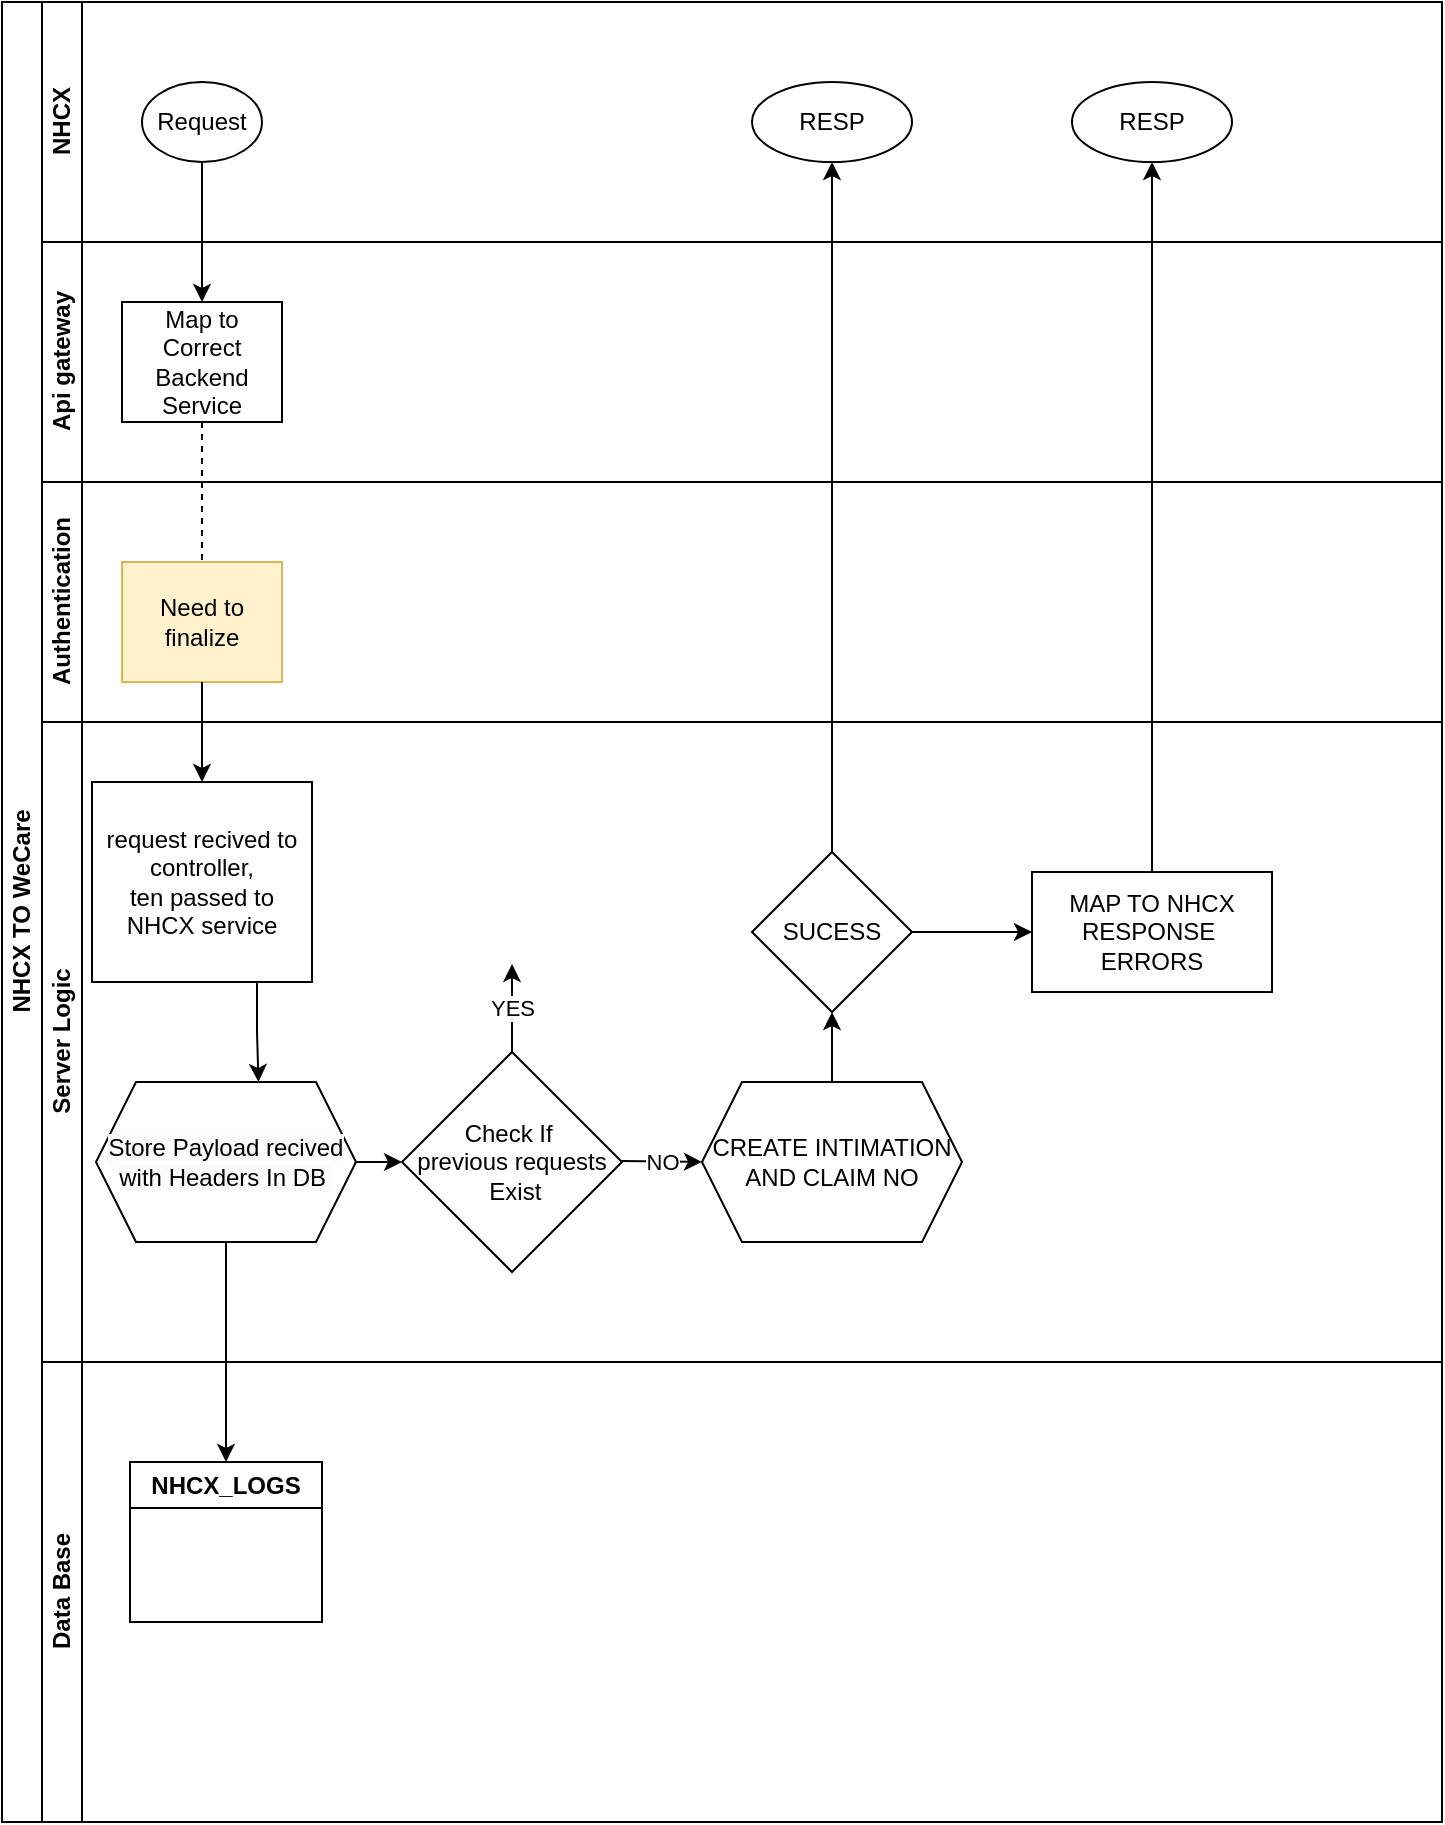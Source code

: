 <mxfile version="22.0.2" type="github" pages="4">
  <diagram id="prtHgNgQTEPvFCAcTncT" name="Page-1">
    <mxGraphModel dx="954" dy="526" grid="1" gridSize="10" guides="1" tooltips="1" connect="1" arrows="1" fold="1" page="1" pageScale="1" pageWidth="827" pageHeight="1169" math="0" shadow="0">
      <root>
        <mxCell id="0" />
        <mxCell id="1" parent="0" />
        <mxCell id="dNxyNK7c78bLwvsdeMH5-19" value="NHCX TO WeCare" style="swimlane;html=1;childLayout=stackLayout;resizeParent=1;resizeParentMax=0;horizontal=0;startSize=20;horizontalStack=0;" parent="1" vertex="1">
          <mxGeometry x="120" y="120" width="720" height="910" as="geometry">
            <mxRectangle x="120" y="120" width="40" height="60" as="alternateBounds" />
          </mxGeometry>
        </mxCell>
        <mxCell id="dNxyNK7c78bLwvsdeMH5-20" value="NHCX" style="swimlane;html=1;startSize=20;horizontal=0;" parent="dNxyNK7c78bLwvsdeMH5-19" vertex="1">
          <mxGeometry x="20" width="700" height="120" as="geometry">
            <mxRectangle x="20" width="430" height="30" as="alternateBounds" />
          </mxGeometry>
        </mxCell>
        <mxCell id="dNxyNK7c78bLwvsdeMH5-23" value="Request" style="ellipse;whiteSpace=wrap;html=1;" parent="dNxyNK7c78bLwvsdeMH5-20" vertex="1">
          <mxGeometry x="50" y="40" width="60" height="40" as="geometry" />
        </mxCell>
        <mxCell id="n_Xed9ibIA65ynU_BDhb-50" value="RESP" style="ellipse;whiteSpace=wrap;html=1;" parent="dNxyNK7c78bLwvsdeMH5-20" vertex="1">
          <mxGeometry x="355" y="40" width="80" height="40" as="geometry" />
        </mxCell>
        <mxCell id="n_Xed9ibIA65ynU_BDhb-54" value="RESP" style="ellipse;whiteSpace=wrap;html=1;" parent="dNxyNK7c78bLwvsdeMH5-20" vertex="1">
          <mxGeometry x="515" y="40" width="80" height="40" as="geometry" />
        </mxCell>
        <mxCell id="dNxyNK7c78bLwvsdeMH5-21" value="Api gateway" style="swimlane;html=1;startSize=20;horizontal=0;" parent="dNxyNK7c78bLwvsdeMH5-19" vertex="1">
          <mxGeometry x="20" y="120" width="700" height="120" as="geometry" />
        </mxCell>
        <mxCell id="dNxyNK7c78bLwvsdeMH5-24" value="Map to Correct Backend Service" style="rounded=0;whiteSpace=wrap;html=1;fontFamily=Helvetica;fontSize=12;fontColor=#000000;align=center;" parent="dNxyNK7c78bLwvsdeMH5-21" vertex="1">
          <mxGeometry x="40" y="30" width="80" height="60" as="geometry" />
        </mxCell>
        <mxCell id="dNxyNK7c78bLwvsdeMH5-22" value="Authentication" style="swimlane;html=1;startSize=20;horizontal=0;" parent="dNxyNK7c78bLwvsdeMH5-19" vertex="1">
          <mxGeometry x="20" y="240" width="700" height="120" as="geometry" />
        </mxCell>
        <mxCell id="dNxyNK7c78bLwvsdeMH5-26" value="Need to finalize" style="rounded=0;whiteSpace=wrap;html=1;fontFamily=Helvetica;fontSize=12;align=center;fillColor=#fff2cc;strokeColor=#d6b656;" parent="dNxyNK7c78bLwvsdeMH5-22" vertex="1">
          <mxGeometry x="40" y="40" width="80" height="60" as="geometry" />
        </mxCell>
        <mxCell id="n_Xed9ibIA65ynU_BDhb-4" value="Server Logic" style="swimlane;html=1;startSize=20;horizontal=0;" parent="dNxyNK7c78bLwvsdeMH5-19" vertex="1">
          <mxGeometry x="20" y="360" width="700" height="320" as="geometry" />
        </mxCell>
        <mxCell id="n_Xed9ibIA65ynU_BDhb-18" style="edgeStyle=orthogonalEdgeStyle;rounded=0;orthogonalLoop=1;jettySize=auto;html=1;exitX=0.75;exitY=1;exitDx=0;exitDy=0;entryX=0.625;entryY=0;entryDx=0;entryDy=0;" parent="n_Xed9ibIA65ynU_BDhb-4" source="n_Xed9ibIA65ynU_BDhb-7" target="n_Xed9ibIA65ynU_BDhb-15" edge="1">
          <mxGeometry relative="1" as="geometry" />
        </mxCell>
        <mxCell id="n_Xed9ibIA65ynU_BDhb-7" value="request recived to controller,&lt;br&gt;ten passed to NHCX service" style="rounded=0;whiteSpace=wrap;html=1;fontFamily=Helvetica;fontSize=12;fontColor=#000000;align=center;" parent="n_Xed9ibIA65ynU_BDhb-4" vertex="1">
          <mxGeometry x="25" y="30" width="110" height="100" as="geometry" />
        </mxCell>
        <mxCell id="n_Xed9ibIA65ynU_BDhb-25" value="" style="edgeStyle=orthogonalEdgeStyle;rounded=0;orthogonalLoop=1;jettySize=auto;html=1;" parent="n_Xed9ibIA65ynU_BDhb-4" source="n_Xed9ibIA65ynU_BDhb-15" target="n_Xed9ibIA65ynU_BDhb-24" edge="1">
          <mxGeometry relative="1" as="geometry" />
        </mxCell>
        <mxCell id="n_Xed9ibIA65ynU_BDhb-15" value="&lt;meta charset=&quot;utf-8&quot;&gt;&lt;span style=&quot;color: rgb(0, 0, 0); font-family: Helvetica; font-size: 12px; font-style: normal; font-variant-ligatures: normal; font-variant-caps: normal; font-weight: 400; letter-spacing: normal; orphans: 2; text-align: center; text-indent: 0px; text-transform: none; widows: 2; word-spacing: 0px; -webkit-text-stroke-width: 0px; background-color: rgb(251, 251, 251); text-decoration-thickness: initial; text-decoration-style: initial; text-decoration-color: initial; float: none; display: inline !important;&quot;&gt;Store Payload recived with Headers In DB&amp;nbsp;&lt;/span&gt;" style="shape=hexagon;perimeter=hexagonPerimeter2;whiteSpace=wrap;html=1;fixedSize=1;" parent="n_Xed9ibIA65ynU_BDhb-4" vertex="1">
          <mxGeometry x="27" y="180" width="130" height="80" as="geometry" />
        </mxCell>
        <mxCell id="n_Xed9ibIA65ynU_BDhb-24" value="Check If&amp;nbsp;&lt;br&gt;previous requests&lt;br&gt;&amp;nbsp;Exist" style="rhombus;whiteSpace=wrap;html=1;" parent="n_Xed9ibIA65ynU_BDhb-4" vertex="1">
          <mxGeometry x="180" y="165" width="110" height="110" as="geometry" />
        </mxCell>
        <mxCell id="n_Xed9ibIA65ynU_BDhb-30" value="" style="endArrow=classic;html=1;rounded=0;" parent="n_Xed9ibIA65ynU_BDhb-4" edge="1">
          <mxGeometry relative="1" as="geometry">
            <mxPoint x="290" y="219.5" as="sourcePoint" />
            <mxPoint x="330" y="220" as="targetPoint" />
          </mxGeometry>
        </mxCell>
        <mxCell id="n_Xed9ibIA65ynU_BDhb-31" value="NO" style="edgeLabel;resizable=0;html=1;align=center;verticalAlign=middle;" parent="n_Xed9ibIA65ynU_BDhb-30" connectable="0" vertex="1">
          <mxGeometry relative="1" as="geometry" />
        </mxCell>
        <mxCell id="n_Xed9ibIA65ynU_BDhb-37" value="" style="endArrow=classic;html=1;rounded=0;exitX=0.5;exitY=0;exitDx=0;exitDy=0;" parent="n_Xed9ibIA65ynU_BDhb-4" source="n_Xed9ibIA65ynU_BDhb-24" edge="1">
          <mxGeometry relative="1" as="geometry">
            <mxPoint x="234" y="130" as="sourcePoint" />
            <mxPoint x="235" y="121" as="targetPoint" />
          </mxGeometry>
        </mxCell>
        <mxCell id="n_Xed9ibIA65ynU_BDhb-38" value="YES" style="edgeLabel;resizable=0;html=1;align=center;verticalAlign=middle;" parent="n_Xed9ibIA65ynU_BDhb-37" connectable="0" vertex="1">
          <mxGeometry relative="1" as="geometry" />
        </mxCell>
        <mxCell id="n_Xed9ibIA65ynU_BDhb-45" value="" style="edgeStyle=orthogonalEdgeStyle;rounded=0;orthogonalLoop=1;jettySize=auto;html=1;" parent="n_Xed9ibIA65ynU_BDhb-4" source="n_Xed9ibIA65ynU_BDhb-41" target="n_Xed9ibIA65ynU_BDhb-44" edge="1">
          <mxGeometry relative="1" as="geometry" />
        </mxCell>
        <UserObject label="CREATE INTIMATION AND CLAIM NO" link="data:page/id,0DPZlB081FTVNjkBk7KC" id="n_Xed9ibIA65ynU_BDhb-41">
          <mxCell style="shape=hexagon;perimeter=hexagonPerimeter2;whiteSpace=wrap;html=1;fixedSize=1;" parent="n_Xed9ibIA65ynU_BDhb-4" vertex="1">
            <mxGeometry x="330" y="180" width="130" height="80" as="geometry" />
          </mxCell>
        </UserObject>
        <mxCell id="n_Xed9ibIA65ynU_BDhb-53" value="" style="edgeStyle=orthogonalEdgeStyle;rounded=0;orthogonalLoop=1;jettySize=auto;html=1;" parent="n_Xed9ibIA65ynU_BDhb-4" source="n_Xed9ibIA65ynU_BDhb-44" target="n_Xed9ibIA65ynU_BDhb-52" edge="1">
          <mxGeometry relative="1" as="geometry" />
        </mxCell>
        <mxCell id="n_Xed9ibIA65ynU_BDhb-44" value="SUCESS" style="rhombus;whiteSpace=wrap;html=1;" parent="n_Xed9ibIA65ynU_BDhb-4" vertex="1">
          <mxGeometry x="355" y="65" width="80" height="80" as="geometry" />
        </mxCell>
        <mxCell id="n_Xed9ibIA65ynU_BDhb-52" value="MAP TO NHCX RESPONSE&amp;nbsp; ERRORS" style="whiteSpace=wrap;html=1;" parent="n_Xed9ibIA65ynU_BDhb-4" vertex="1">
          <mxGeometry x="495" y="75" width="120" height="60" as="geometry" />
        </mxCell>
        <mxCell id="n_Xed9ibIA65ynU_BDhb-3" value="Data Base" style="swimlane;html=1;startSize=20;horizontal=0;" parent="dNxyNK7c78bLwvsdeMH5-19" vertex="1">
          <mxGeometry x="20" y="680" width="700" height="230" as="geometry" />
        </mxCell>
        <mxCell id="n_Xed9ibIA65ynU_BDhb-13" value="NHCX_LOGS" style="swimlane;whiteSpace=wrap;html=1;" parent="n_Xed9ibIA65ynU_BDhb-3" vertex="1">
          <mxGeometry x="44" y="50" width="96" height="80" as="geometry" />
        </mxCell>
        <mxCell id="dNxyNK7c78bLwvsdeMH5-25" value="" style="edgeStyle=orthogonalEdgeStyle;rounded=0;orthogonalLoop=1;jettySize=auto;html=1;" parent="dNxyNK7c78bLwvsdeMH5-19" source="dNxyNK7c78bLwvsdeMH5-23" target="dNxyNK7c78bLwvsdeMH5-24" edge="1">
          <mxGeometry relative="1" as="geometry" />
        </mxCell>
        <mxCell id="dNxyNK7c78bLwvsdeMH5-27" value="" style="edgeStyle=orthogonalEdgeStyle;rounded=0;orthogonalLoop=1;jettySize=auto;html=1;dashed=1;endArrow=none;endFill=0;" parent="dNxyNK7c78bLwvsdeMH5-19" source="dNxyNK7c78bLwvsdeMH5-24" target="dNxyNK7c78bLwvsdeMH5-26" edge="1">
          <mxGeometry relative="1" as="geometry" />
        </mxCell>
        <mxCell id="n_Xed9ibIA65ynU_BDhb-8" value="" style="endArrow=classic;html=1;rounded=0;exitX=0.5;exitY=1;exitDx=0;exitDy=0;entryX=0.5;entryY=0;entryDx=0;entryDy=0;" parent="dNxyNK7c78bLwvsdeMH5-19" source="dNxyNK7c78bLwvsdeMH5-26" target="n_Xed9ibIA65ynU_BDhb-7" edge="1">
          <mxGeometry width="50" height="50" relative="1" as="geometry">
            <mxPoint x="270" y="510" as="sourcePoint" />
            <mxPoint x="320" y="460" as="targetPoint" />
          </mxGeometry>
        </mxCell>
        <mxCell id="n_Xed9ibIA65ynU_BDhb-19" style="edgeStyle=orthogonalEdgeStyle;rounded=0;orthogonalLoop=1;jettySize=auto;html=1;" parent="dNxyNK7c78bLwvsdeMH5-19" source="n_Xed9ibIA65ynU_BDhb-15" target="n_Xed9ibIA65ynU_BDhb-13" edge="1">
          <mxGeometry relative="1" as="geometry" />
        </mxCell>
        <mxCell id="n_Xed9ibIA65ynU_BDhb-51" value="" style="edgeStyle=orthogonalEdgeStyle;rounded=0;orthogonalLoop=1;jettySize=auto;html=1;" parent="dNxyNK7c78bLwvsdeMH5-19" source="n_Xed9ibIA65ynU_BDhb-44" target="n_Xed9ibIA65ynU_BDhb-50" edge="1">
          <mxGeometry relative="1" as="geometry" />
        </mxCell>
        <mxCell id="n_Xed9ibIA65ynU_BDhb-55" value="" style="edgeStyle=orthogonalEdgeStyle;rounded=0;orthogonalLoop=1;jettySize=auto;html=1;" parent="dNxyNK7c78bLwvsdeMH5-19" source="n_Xed9ibIA65ynU_BDhb-52" target="n_Xed9ibIA65ynU_BDhb-54" edge="1">
          <mxGeometry relative="1" as="geometry" />
        </mxCell>
      </root>
    </mxGraphModel>
  </diagram>
  <diagram id="0DPZlB081FTVNjkBk7KC" name="create Intimation and  claim">
    <mxGraphModel dx="954" dy="526" grid="1" gridSize="10" guides="1" tooltips="1" connect="1" arrows="1" fold="1" page="1" pageScale="1" pageWidth="827" pageHeight="1169" math="0" shadow="0">
      <root>
        <mxCell id="0" />
        <mxCell id="1" parent="0" />
        <mxCell id="bLgeyS6EQl_RyTogpNhn-4" value="" style="edgeStyle=orthogonalEdgeStyle;rounded=0;orthogonalLoop=1;jettySize=auto;html=1;" parent="1" source="bLgeyS6EQl_RyTogpNhn-2" target="bLgeyS6EQl_RyTogpNhn-3" edge="1">
          <mxGeometry relative="1" as="geometry" />
        </mxCell>
        <mxCell id="bLgeyS6EQl_RyTogpNhn-2" value="PayLoad" style="ellipse;whiteSpace=wrap;html=1;" parent="1" vertex="1">
          <mxGeometry x="80" y="190" width="120" height="40" as="geometry" />
        </mxCell>
        <mxCell id="bLgeyS6EQl_RyTogpNhn-6" value="" style="edgeStyle=orthogonalEdgeStyle;rounded=0;orthogonalLoop=1;jettySize=auto;html=1;" parent="1" source="bLgeyS6EQl_RyTogpNhn-3" target="bLgeyS6EQl_RyTogpNhn-5" edge="1">
          <mxGeometry relative="1" as="geometry" />
        </mxCell>
        <mxCell id="bLgeyS6EQl_RyTogpNhn-3" value="Validate If Payload has all data present" style="rounded=1;whiteSpace=wrap;html=1;" parent="1" vertex="1">
          <mxGeometry x="80" y="300" width="120" height="60" as="geometry" />
        </mxCell>
        <mxCell id="bLgeyS6EQl_RyTogpNhn-8" value="YES" style="edgeStyle=orthogonalEdgeStyle;rounded=0;orthogonalLoop=1;jettySize=auto;html=1;" parent="1" source="bLgeyS6EQl_RyTogpNhn-5" target="bLgeyS6EQl_RyTogpNhn-7" edge="1">
          <mxGeometry relative="1" as="geometry" />
        </mxCell>
        <mxCell id="bLgeyS6EQl_RyTogpNhn-10" value="NO" style="edgeStyle=orthogonalEdgeStyle;rounded=0;orthogonalLoop=1;jettySize=auto;html=1;" parent="1" source="bLgeyS6EQl_RyTogpNhn-5" target="bLgeyS6EQl_RyTogpNhn-9" edge="1">
          <mxGeometry relative="1" as="geometry" />
        </mxCell>
        <mxCell id="bLgeyS6EQl_RyTogpNhn-5" value="Sucess" style="rhombus;whiteSpace=wrap;html=1;rounded=1;" parent="1" vertex="1">
          <mxGeometry x="100" y="430" width="80" height="80" as="geometry" />
        </mxCell>
        <mxCell id="bLgeyS6EQl_RyTogpNhn-12" value="" style="edgeStyle=orthogonalEdgeStyle;rounded=0;orthogonalLoop=1;jettySize=auto;html=1;" parent="1" source="bLgeyS6EQl_RyTogpNhn-7" target="bLgeyS6EQl_RyTogpNhn-11" edge="1">
          <mxGeometry relative="1" as="geometry" />
        </mxCell>
        <mxCell id="bLgeyS6EQl_RyTogpNhn-7" value="Use Create Inimation APi For SPA,&lt;br&gt;" style="whiteSpace=wrap;html=1;rounded=1;" parent="1" vertex="1">
          <mxGeometry x="240" y="440" width="120" height="60" as="geometry" />
        </mxCell>
        <mxCell id="bLgeyS6EQl_RyTogpNhn-9" value="return Error with&amp;nbsp; proper key missed&amp;nbsp; in payload" style="whiteSpace=wrap;html=1;rounded=1;" parent="1" vertex="1">
          <mxGeometry x="80" y="600" width="120" height="60" as="geometry" />
        </mxCell>
        <mxCell id="bLgeyS6EQl_RyTogpNhn-11" value="use Create Inward API&amp;nbsp;" style="whiteSpace=wrap;html=1;rounded=1;" parent="1" vertex="1">
          <mxGeometry x="440" y="440" width="120" height="60" as="geometry" />
        </mxCell>
      </root>
    </mxGraphModel>
  </diagram>
  <diagram id="4wlm6lmaPrlt67HvVmds" name="Page-3">
    <mxGraphModel dx="954" dy="526" grid="1" gridSize="10" guides="1" tooltips="1" connect="1" arrows="1" fold="1" page="1" pageScale="1" pageWidth="827" pageHeight="1169" math="0" shadow="0">
      <root>
        <mxCell id="0" />
        <mxCell id="1" parent="0" />
        <mxCell id="YQpDddAUyEyW4kxvSw8K-27" value="NHCX Logs" style="shape=table;startSize=20;container=1;collapsible=0;childLayout=tableLayout;strokeColor=default;fontSize=16;" vertex="1" parent="1">
          <mxGeometry x="90" y="730" width="350" height="374" as="geometry" />
        </mxCell>
        <mxCell id="YQpDddAUyEyW4kxvSw8K-28" value="" style="shape=tableRow;horizontal=0;startSize=0;swimlaneHead=0;swimlaneBody=0;strokeColor=inherit;top=0;left=0;bottom=0;right=0;collapsible=0;dropTarget=0;fillColor=none;points=[[0,0.5],[1,0.5]];portConstraint=eastwest;fontSize=16;" vertex="1" parent="YQpDddAUyEyW4kxvSw8K-27">
          <mxGeometry y="20" width="350" height="26" as="geometry" />
        </mxCell>
        <mxCell id="YQpDddAUyEyW4kxvSw8K-29" value="PK" style="shape=partialRectangle;html=1;whiteSpace=wrap;connectable=0;strokeColor=inherit;overflow=hidden;fillColor=none;top=0;left=0;bottom=0;right=0;pointerEvents=1;fontSize=16;" vertex="1" parent="YQpDddAUyEyW4kxvSw8K-28">
          <mxGeometry width="80" height="26" as="geometry">
            <mxRectangle width="80" height="26" as="alternateBounds" />
          </mxGeometry>
        </mxCell>
        <mxCell id="YQpDddAUyEyW4kxvSw8K-30" value="_id" style="shape=partialRectangle;html=1;whiteSpace=wrap;connectable=0;strokeColor=inherit;overflow=hidden;fillColor=none;top=0;left=0;bottom=0;right=0;pointerEvents=1;fontSize=16;" vertex="1" parent="YQpDddAUyEyW4kxvSw8K-28">
          <mxGeometry x="80" width="120" height="26" as="geometry">
            <mxRectangle width="120" height="26" as="alternateBounds" />
          </mxGeometry>
        </mxCell>
        <mxCell id="YQpDddAUyEyW4kxvSw8K-31" value="" style="shape=partialRectangle;html=1;whiteSpace=wrap;connectable=0;strokeColor=inherit;overflow=hidden;fillColor=none;top=0;left=0;bottom=0;right=0;pointerEvents=1;fontSize=16;" vertex="1" parent="YQpDddAUyEyW4kxvSw8K-28">
          <mxGeometry x="200" width="150" height="26" as="geometry">
            <mxRectangle width="150" height="26" as="alternateBounds" />
          </mxGeometry>
        </mxCell>
        <mxCell id="YQpDddAUyEyW4kxvSw8K-32" value="" style="shape=tableRow;horizontal=0;startSize=0;swimlaneHead=0;swimlaneBody=0;strokeColor=inherit;top=0;left=0;bottom=0;right=0;collapsible=0;dropTarget=0;fillColor=none;points=[[0,0.5],[1,0.5]];portConstraint=eastwest;fontSize=16;" vertex="1" parent="YQpDddAUyEyW4kxvSw8K-27">
          <mxGeometry y="46" width="350" height="44" as="geometry" />
        </mxCell>
        <mxCell id="YQpDddAUyEyW4kxvSw8K-33" value="FK1" style="shape=partialRectangle;html=1;whiteSpace=wrap;connectable=0;strokeColor=inherit;overflow=hidden;fillColor=none;top=0;left=0;bottom=0;right=0;pointerEvents=1;fontSize=16;" vertex="1" parent="YQpDddAUyEyW4kxvSw8K-32">
          <mxGeometry width="80" height="44" as="geometry">
            <mxRectangle width="80" height="44" as="alternateBounds" />
          </mxGeometry>
        </mxCell>
        <mxCell id="YQpDddAUyEyW4kxvSw8K-34" value="Claim no" style="shape=partialRectangle;html=1;whiteSpace=wrap;connectable=0;strokeColor=inherit;overflow=hidden;fillColor=none;top=0;left=0;bottom=0;right=0;pointerEvents=1;fontSize=16;" vertex="1" parent="YQpDddAUyEyW4kxvSw8K-32">
          <mxGeometry x="80" width="120" height="44" as="geometry">
            <mxRectangle width="120" height="44" as="alternateBounds" />
          </mxGeometry>
        </mxCell>
        <mxCell id="YQpDddAUyEyW4kxvSw8K-35" value="N&lt;span style=&quot;font-family: Verdana; font-size: 12px; text-align: left;&quot;&gt;on Mandstory String&lt;/span&gt;" style="shape=partialRectangle;html=1;whiteSpace=wrap;connectable=0;strokeColor=inherit;overflow=hidden;fillColor=none;top=0;left=0;bottom=0;right=0;pointerEvents=1;fontSize=16;" vertex="1" parent="YQpDddAUyEyW4kxvSw8K-32">
          <mxGeometry x="200" width="150" height="44" as="geometry">
            <mxRectangle width="150" height="44" as="alternateBounds" />
          </mxGeometry>
        </mxCell>
        <mxCell id="YQpDddAUyEyW4kxvSw8K-36" value="" style="shape=tableRow;horizontal=0;startSize=0;swimlaneHead=0;swimlaneBody=0;strokeColor=inherit;top=0;left=0;bottom=0;right=0;collapsible=0;dropTarget=0;fillColor=none;points=[[0,0.5],[1,0.5]];portConstraint=eastwest;fontSize=16;" vertex="1" parent="YQpDddAUyEyW4kxvSw8K-27">
          <mxGeometry y="90" width="350" height="60" as="geometry" />
        </mxCell>
        <mxCell id="YQpDddAUyEyW4kxvSw8K-37" value="FK2" style="shape=partialRectangle;html=1;whiteSpace=wrap;connectable=0;strokeColor=inherit;overflow=hidden;fillColor=none;top=0;left=0;bottom=0;right=0;pointerEvents=1;fontSize=16;" vertex="1" parent="YQpDddAUyEyW4kxvSw8K-36">
          <mxGeometry width="80" height="60" as="geometry">
            <mxRectangle width="80" height="60" as="alternateBounds" />
          </mxGeometry>
        </mxCell>
        <mxCell id="YQpDddAUyEyW4kxvSw8K-38" value="Claim_ID" style="shape=partialRectangle;html=1;whiteSpace=wrap;connectable=0;strokeColor=inherit;overflow=hidden;fillColor=none;top=0;left=0;bottom=0;right=0;pointerEvents=1;fontSize=16;" vertex="1" parent="YQpDddAUyEyW4kxvSw8K-36">
          <mxGeometry x="80" width="120" height="60" as="geometry">
            <mxRectangle width="120" height="60" as="alternateBounds" />
          </mxGeometry>
        </mxCell>
        <mxCell id="YQpDddAUyEyW4kxvSw8K-39" value="_id for baseclaim&amp;nbsp;" style="shape=partialRectangle;html=1;whiteSpace=wrap;connectable=0;strokeColor=inherit;overflow=hidden;fillColor=none;top=0;left=0;bottom=0;right=0;pointerEvents=1;fontSize=16;" vertex="1" parent="YQpDddAUyEyW4kxvSw8K-36">
          <mxGeometry x="200" width="150" height="60" as="geometry">
            <mxRectangle width="150" height="60" as="alternateBounds" />
          </mxGeometry>
        </mxCell>
        <mxCell id="YQpDddAUyEyW4kxvSw8K-52" style="shape=tableRow;horizontal=0;startSize=0;swimlaneHead=0;swimlaneBody=0;strokeColor=inherit;top=0;left=0;bottom=0;right=0;collapsible=0;dropTarget=0;fillColor=none;points=[[0,0.5],[1,0.5]];portConstraint=eastwest;fontSize=16;" vertex="1" parent="YQpDddAUyEyW4kxvSw8K-27">
          <mxGeometry y="150" width="350" height="56" as="geometry" />
        </mxCell>
        <mxCell id="YQpDddAUyEyW4kxvSw8K-53" value="PK" style="shape=partialRectangle;html=1;whiteSpace=wrap;connectable=0;strokeColor=inherit;overflow=hidden;fillColor=none;top=0;left=0;bottom=0;right=0;pointerEvents=1;fontSize=16;" vertex="1" parent="YQpDddAUyEyW4kxvSw8K-52">
          <mxGeometry width="80" height="56" as="geometry">
            <mxRectangle width="80" height="56" as="alternateBounds" />
          </mxGeometry>
        </mxCell>
        <mxCell id="YQpDddAUyEyW4kxvSw8K-54" value="NHCXID" style="shape=partialRectangle;html=1;whiteSpace=wrap;connectable=0;strokeColor=inherit;overflow=hidden;fillColor=none;top=0;left=0;bottom=0;right=0;pointerEvents=1;fontSize=16;" vertex="1" parent="YQpDddAUyEyW4kxvSw8K-52">
          <mxGeometry x="80" width="120" height="56" as="geometry">
            <mxRectangle width="120" height="56" as="alternateBounds" />
          </mxGeometry>
        </mxCell>
        <mxCell id="YQpDddAUyEyW4kxvSw8K-55" value="Unique NHCX identifier" style="shape=partialRectangle;html=1;whiteSpace=wrap;connectable=0;strokeColor=inherit;overflow=hidden;fillColor=none;top=0;left=0;bottom=0;right=0;pointerEvents=1;fontSize=16;" vertex="1" parent="YQpDddAUyEyW4kxvSw8K-52">
          <mxGeometry x="200" width="150" height="56" as="geometry">
            <mxRectangle width="150" height="56" as="alternateBounds" />
          </mxGeometry>
        </mxCell>
        <mxCell id="YQpDddAUyEyW4kxvSw8K-48" style="shape=tableRow;horizontal=0;startSize=0;swimlaneHead=0;swimlaneBody=0;strokeColor=inherit;top=0;left=0;bottom=0;right=0;collapsible=0;dropTarget=0;fillColor=none;points=[[0,0.5],[1,0.5]];portConstraint=eastwest;fontSize=16;" vertex="1" parent="YQpDddAUyEyW4kxvSw8K-27">
          <mxGeometry y="206" width="350" height="56" as="geometry" />
        </mxCell>
        <mxCell id="YQpDddAUyEyW4kxvSw8K-49" style="shape=partialRectangle;html=1;whiteSpace=wrap;connectable=0;strokeColor=inherit;overflow=hidden;fillColor=none;top=0;left=0;bottom=0;right=0;pointerEvents=1;fontSize=16;" vertex="1" parent="YQpDddAUyEyW4kxvSw8K-48">
          <mxGeometry width="80" height="56" as="geometry">
            <mxRectangle width="80" height="56" as="alternateBounds" />
          </mxGeometry>
        </mxCell>
        <mxCell id="YQpDddAUyEyW4kxvSw8K-50" value="requests" style="shape=partialRectangle;html=1;whiteSpace=wrap;connectable=0;strokeColor=inherit;overflow=hidden;fillColor=none;top=0;left=0;bottom=0;right=0;pointerEvents=1;fontSize=16;" vertex="1" parent="YQpDddAUyEyW4kxvSw8K-48">
          <mxGeometry x="80" width="120" height="56" as="geometry">
            <mxRectangle width="120" height="56" as="alternateBounds" />
          </mxGeometry>
        </mxCell>
        <mxCell id="YQpDddAUyEyW4kxvSw8K-51" value="required Array of objects" style="shape=partialRectangle;html=1;whiteSpace=wrap;connectable=0;strokeColor=inherit;overflow=hidden;fillColor=none;top=0;left=0;bottom=0;right=0;pointerEvents=1;fontSize=16;" vertex="1" parent="YQpDddAUyEyW4kxvSw8K-48">
          <mxGeometry x="200" width="150" height="56" as="geometry">
            <mxRectangle width="150" height="56" as="alternateBounds" />
          </mxGeometry>
        </mxCell>
        <mxCell id="YQpDddAUyEyW4kxvSw8K-44" style="shape=tableRow;horizontal=0;startSize=0;swimlaneHead=0;swimlaneBody=0;strokeColor=inherit;top=0;left=0;bottom=0;right=0;collapsible=0;dropTarget=0;fillColor=none;points=[[0,0.5],[1,0.5]];portConstraint=eastwest;fontSize=16;" vertex="1" parent="YQpDddAUyEyW4kxvSw8K-27">
          <mxGeometry y="262" width="350" height="56" as="geometry" />
        </mxCell>
        <mxCell id="YQpDddAUyEyW4kxvSw8K-45" style="shape=partialRectangle;html=1;whiteSpace=wrap;connectable=0;strokeColor=inherit;overflow=hidden;fillColor=none;top=0;left=0;bottom=0;right=0;pointerEvents=1;fontSize=16;" vertex="1" parent="YQpDddAUyEyW4kxvSw8K-44">
          <mxGeometry width="80" height="56" as="geometry">
            <mxRectangle width="80" height="56" as="alternateBounds" />
          </mxGeometry>
        </mxCell>
        <mxCell id="YQpDddAUyEyW4kxvSw8K-46" value="responses" style="shape=partialRectangle;html=1;whiteSpace=wrap;connectable=0;strokeColor=inherit;overflow=hidden;fillColor=none;top=0;left=0;bottom=0;right=0;pointerEvents=1;fontSize=16;" vertex="1" parent="YQpDddAUyEyW4kxvSw8K-44">
          <mxGeometry x="80" width="120" height="56" as="geometry">
            <mxRectangle width="120" height="56" as="alternateBounds" />
          </mxGeometry>
        </mxCell>
        <mxCell id="YQpDddAUyEyW4kxvSw8K-47" value="Array of objects" style="shape=partialRectangle;html=1;whiteSpace=wrap;connectable=0;strokeColor=inherit;overflow=hidden;fillColor=none;top=0;left=0;bottom=0;right=0;pointerEvents=1;fontSize=16;" vertex="1" parent="YQpDddAUyEyW4kxvSw8K-44">
          <mxGeometry x="200" width="150" height="56" as="geometry">
            <mxRectangle width="150" height="56" as="alternateBounds" />
          </mxGeometry>
        </mxCell>
        <mxCell id="YQpDddAUyEyW4kxvSw8K-40" style="shape=tableRow;horizontal=0;startSize=0;swimlaneHead=0;swimlaneBody=0;strokeColor=inherit;top=0;left=0;bottom=0;right=0;collapsible=0;dropTarget=0;fillColor=none;points=[[0,0.5],[1,0.5]];portConstraint=eastwest;fontSize=16;" vertex="1" parent="YQpDddAUyEyW4kxvSw8K-27">
          <mxGeometry y="318" width="350" height="56" as="geometry" />
        </mxCell>
        <mxCell id="YQpDddAUyEyW4kxvSw8K-41" style="shape=partialRectangle;html=1;whiteSpace=wrap;connectable=0;strokeColor=inherit;overflow=hidden;fillColor=none;top=0;left=0;bottom=0;right=0;pointerEvents=1;fontSize=16;" vertex="1" parent="YQpDddAUyEyW4kxvSw8K-40">
          <mxGeometry width="80" height="56" as="geometry">
            <mxRectangle width="80" height="56" as="alternateBounds" />
          </mxGeometry>
        </mxCell>
        <mxCell id="YQpDddAUyEyW4kxvSw8K-42" value="CurrentStatus" style="shape=partialRectangle;html=1;whiteSpace=wrap;connectable=0;strokeColor=inherit;overflow=hidden;fillColor=none;top=0;left=0;bottom=0;right=0;pointerEvents=1;fontSize=16;" vertex="1" parent="YQpDddAUyEyW4kxvSw8K-40">
          <mxGeometry x="80" width="120" height="56" as="geometry">
            <mxRectangle width="120" height="56" as="alternateBounds" />
          </mxGeometry>
        </mxCell>
        <mxCell id="YQpDddAUyEyW4kxvSw8K-43" value="String of type status&amp;nbsp;" style="shape=partialRectangle;html=1;whiteSpace=wrap;connectable=0;strokeColor=inherit;overflow=hidden;fillColor=none;top=0;left=0;bottom=0;right=0;pointerEvents=1;fontSize=16;" vertex="1" parent="YQpDddAUyEyW4kxvSw8K-40">
          <mxGeometry x="200" width="150" height="56" as="geometry">
            <mxRectangle width="150" height="56" as="alternateBounds" />
          </mxGeometry>
        </mxCell>
        <mxCell id="YQpDddAUyEyW4kxvSw8K-94" value="Enum Status" style="swimlane;whiteSpace=wrap;html=1;" vertex="1" collapsed="1" parent="1">
          <mxGeometry x="470" y="1061" width="110" height="30" as="geometry">
            <mxRectangle x="300" y="1180" width="260" height="200" as="alternateBounds" />
          </mxGeometry>
        </mxCell>
        <mxCell id="YQpDddAUyEyW4kxvSw8K-99" value="" style="shape=table;startSize=0;container=1;collapsible=0;childLayout=tableLayout;fixedRows=1;rowLines=0;fontStyle=0;strokeColor=default;fontSize=16;" vertex="1" parent="YQpDddAUyEyW4kxvSw8K-94">
          <mxGeometry x="10" y="40" width="250" height="150" as="geometry" />
        </mxCell>
        <mxCell id="YQpDddAUyEyW4kxvSw8K-100" value="" style="shape=tableRow;horizontal=0;startSize=0;swimlaneHead=0;swimlaneBody=0;top=0;left=0;bottom=0;right=0;collapsible=0;dropTarget=0;fillColor=none;points=[[0,0.5],[1,0.5]];portConstraint=eastwest;strokeColor=inherit;fontSize=16;" vertex="1" parent="YQpDddAUyEyW4kxvSw8K-99">
          <mxGeometry width="250" height="30" as="geometry" />
        </mxCell>
        <mxCell id="YQpDddAUyEyW4kxvSw8K-101" value="1" style="shape=partialRectangle;html=1;whiteSpace=wrap;connectable=0;fillColor=none;top=0;left=0;bottom=0;right=0;overflow=hidden;pointerEvents=1;strokeColor=inherit;fontSize=16;" vertex="1" parent="YQpDddAUyEyW4kxvSw8K-100">
          <mxGeometry width="56" height="30" as="geometry">
            <mxRectangle width="56" height="30" as="alternateBounds" />
          </mxGeometry>
        </mxCell>
        <mxCell id="YQpDddAUyEyW4kxvSw8K-102" value="Request Recived" style="shape=partialRectangle;html=1;whiteSpace=wrap;connectable=0;fillColor=none;top=0;left=0;bottom=0;right=0;align=left;spacingLeft=6;overflow=hidden;strokeColor=inherit;fontSize=16;" vertex="1" parent="YQpDddAUyEyW4kxvSw8K-100">
          <mxGeometry x="56" width="194" height="30" as="geometry">
            <mxRectangle width="194" height="30" as="alternateBounds" />
          </mxGeometry>
        </mxCell>
        <mxCell id="YQpDddAUyEyW4kxvSw8K-103" value="" style="shape=tableRow;horizontal=0;startSize=0;swimlaneHead=0;swimlaneBody=0;top=0;left=0;bottom=0;right=0;collapsible=0;dropTarget=0;fillColor=none;points=[[0,0.5],[1,0.5]];portConstraint=eastwest;strokeColor=inherit;fontSize=16;" vertex="1" parent="YQpDddAUyEyW4kxvSw8K-99">
          <mxGeometry y="30" width="250" height="30" as="geometry" />
        </mxCell>
        <mxCell id="YQpDddAUyEyW4kxvSw8K-104" value="2" style="shape=partialRectangle;html=1;whiteSpace=wrap;connectable=0;fillColor=none;top=0;left=0;bottom=0;right=0;overflow=hidden;strokeColor=inherit;fontSize=16;" vertex="1" parent="YQpDddAUyEyW4kxvSw8K-103">
          <mxGeometry width="56" height="30" as="geometry">
            <mxRectangle width="56" height="30" as="alternateBounds" />
          </mxGeometry>
        </mxCell>
        <mxCell id="YQpDddAUyEyW4kxvSw8K-105" value="Reqest processing&amp;nbsp;" style="shape=partialRectangle;html=1;whiteSpace=wrap;connectable=0;fillColor=none;top=0;left=0;bottom=0;right=0;align=left;spacingLeft=6;overflow=hidden;strokeColor=inherit;fontSize=16;" vertex="1" parent="YQpDddAUyEyW4kxvSw8K-103">
          <mxGeometry x="56" width="194" height="30" as="geometry">
            <mxRectangle width="194" height="30" as="alternateBounds" />
          </mxGeometry>
        </mxCell>
        <mxCell id="YQpDddAUyEyW4kxvSw8K-106" value="" style="shape=tableRow;horizontal=0;startSize=0;swimlaneHead=0;swimlaneBody=0;top=0;left=0;bottom=0;right=0;collapsible=0;dropTarget=0;fillColor=none;points=[[0,0.5],[1,0.5]];portConstraint=eastwest;strokeColor=inherit;fontSize=16;" vertex="1" parent="YQpDddAUyEyW4kxvSw8K-99">
          <mxGeometry y="60" width="250" height="30" as="geometry" />
        </mxCell>
        <mxCell id="YQpDddAUyEyW4kxvSw8K-107" value="3" style="shape=partialRectangle;html=1;whiteSpace=wrap;connectable=0;fillColor=none;top=0;left=0;bottom=0;right=0;overflow=hidden;strokeColor=inherit;fontSize=16;" vertex="1" parent="YQpDddAUyEyW4kxvSw8K-106">
          <mxGeometry width="56" height="30" as="geometry">
            <mxRectangle width="56" height="30" as="alternateBounds" />
          </mxGeometry>
        </mxCell>
        <mxCell id="YQpDddAUyEyW4kxvSw8K-108" value="Claim Generated" style="shape=partialRectangle;html=1;whiteSpace=wrap;connectable=0;fillColor=none;top=0;left=0;bottom=0;right=0;align=left;spacingLeft=6;overflow=hidden;strokeColor=inherit;fontSize=16;" vertex="1" parent="YQpDddAUyEyW4kxvSw8K-106">
          <mxGeometry x="56" width="194" height="30" as="geometry">
            <mxRectangle width="194" height="30" as="alternateBounds" />
          </mxGeometry>
        </mxCell>
        <mxCell id="YQpDddAUyEyW4kxvSw8K-109" value="" style="shape=tableRow;horizontal=0;startSize=0;swimlaneHead=0;swimlaneBody=0;top=0;left=0;bottom=0;right=0;collapsible=0;dropTarget=0;fillColor=none;points=[[0,0.5],[1,0.5]];portConstraint=eastwest;strokeColor=inherit;fontSize=16;" vertex="1" parent="YQpDddAUyEyW4kxvSw8K-99">
          <mxGeometry y="90" width="250" height="30" as="geometry" />
        </mxCell>
        <mxCell id="YQpDddAUyEyW4kxvSw8K-110" value="4" style="shape=partialRectangle;html=1;whiteSpace=wrap;connectable=0;fillColor=none;top=0;left=0;bottom=0;right=0;overflow=hidden;strokeColor=inherit;fontSize=16;" vertex="1" parent="YQpDddAUyEyW4kxvSw8K-109">
          <mxGeometry width="56" height="30" as="geometry">
            <mxRectangle width="56" height="30" as="alternateBounds" />
          </mxGeometry>
        </mxCell>
        <mxCell id="YQpDddAUyEyW4kxvSw8K-111" value="Error&amp;nbsp;" style="shape=partialRectangle;html=1;whiteSpace=wrap;connectable=0;fillColor=none;top=0;left=0;bottom=0;right=0;align=left;spacingLeft=6;overflow=hidden;strokeColor=inherit;fontSize=16;" vertex="1" parent="YQpDddAUyEyW4kxvSw8K-109">
          <mxGeometry x="56" width="194" height="30" as="geometry">
            <mxRectangle width="194" height="30" as="alternateBounds" />
          </mxGeometry>
        </mxCell>
        <mxCell id="YQpDddAUyEyW4kxvSw8K-112" value="" style="shape=tableRow;horizontal=0;startSize=0;swimlaneHead=0;swimlaneBody=0;top=0;left=0;bottom=0;right=0;collapsible=0;dropTarget=0;fillColor=none;points=[[0,0.5],[1,0.5]];portConstraint=eastwest;strokeColor=inherit;fontSize=16;" vertex="1" parent="YQpDddAUyEyW4kxvSw8K-99">
          <mxGeometry y="120" width="250" height="30" as="geometry" />
        </mxCell>
        <mxCell id="YQpDddAUyEyW4kxvSw8K-113" value="4" style="shape=partialRectangle;html=1;whiteSpace=wrap;connectable=0;fillColor=none;top=0;left=0;bottom=0;right=0;overflow=hidden;strokeColor=inherit;fontSize=16;" vertex="1" parent="YQpDddAUyEyW4kxvSw8K-112">
          <mxGeometry width="56" height="30" as="geometry">
            <mxRectangle width="56" height="30" as="alternateBounds" />
          </mxGeometry>
        </mxCell>
        <mxCell id="YQpDddAUyEyW4kxvSw8K-114" value="claim Processed" style="shape=partialRectangle;html=1;whiteSpace=wrap;connectable=0;fillColor=none;top=0;left=0;bottom=0;right=0;align=left;spacingLeft=6;overflow=hidden;strokeColor=inherit;fontSize=16;" vertex="1" parent="YQpDddAUyEyW4kxvSw8K-112">
          <mxGeometry x="56" width="194" height="30" as="geometry">
            <mxRectangle width="194" height="30" as="alternateBounds" />
          </mxGeometry>
        </mxCell>
        <mxCell id="YQpDddAUyEyW4kxvSw8K-95" style="edgeStyle=orthogonalEdgeStyle;rounded=0;orthogonalLoop=1;jettySize=auto;html=1;" edge="1" parent="1" source="YQpDddAUyEyW4kxvSw8K-40" target="YQpDddAUyEyW4kxvSw8K-94">
          <mxGeometry relative="1" as="geometry" />
        </mxCell>
        <mxCell id="YQpDddAUyEyW4kxvSw8K-115" value="request Object" style="swimlane;whiteSpace=wrap;html=1;" vertex="1" collapsed="1" parent="1">
          <mxGeometry x="470" y="949" width="110" height="30" as="geometry">
            <mxRectangle x="540" y="949" width="280" height="221" as="alternateBounds" />
          </mxGeometry>
        </mxCell>
        <mxCell id="YQpDddAUyEyW4kxvSw8K-159" value="" style="shape=table;startSize=0;container=1;collapsible=0;childLayout=tableLayout;fontSize=16;" vertex="1" parent="YQpDddAUyEyW4kxvSw8K-115">
          <mxGeometry x="10" y="41" width="260" height="160" as="geometry" />
        </mxCell>
        <mxCell id="YQpDddAUyEyW4kxvSw8K-160" value="" style="shape=tableRow;horizontal=0;startSize=0;swimlaneHead=0;swimlaneBody=0;strokeColor=inherit;top=0;left=0;bottom=0;right=0;collapsible=0;dropTarget=0;fillColor=none;points=[[0,0.5],[1,0.5]];portConstraint=eastwest;fontSize=16;" vertex="1" parent="YQpDddAUyEyW4kxvSw8K-159">
          <mxGeometry width="260" height="40" as="geometry" />
        </mxCell>
        <mxCell id="YQpDddAUyEyW4kxvSw8K-161" value="Body" style="shape=partialRectangle;html=1;whiteSpace=wrap;connectable=0;strokeColor=inherit;overflow=hidden;fillColor=none;top=0;left=0;bottom=0;right=0;pointerEvents=1;fontSize=16;" vertex="1" parent="YQpDddAUyEyW4kxvSw8K-160">
          <mxGeometry width="130" height="40" as="geometry">
            <mxRectangle width="130" height="40" as="alternateBounds" />
          </mxGeometry>
        </mxCell>
        <mxCell id="YQpDddAUyEyW4kxvSw8K-162" value="Object" style="shape=partialRectangle;html=1;whiteSpace=wrap;connectable=0;strokeColor=inherit;overflow=hidden;fillColor=none;top=0;left=0;bottom=0;right=0;pointerEvents=1;fontSize=16;" vertex="1" parent="YQpDddAUyEyW4kxvSw8K-160">
          <mxGeometry x="130" width="130" height="40" as="geometry">
            <mxRectangle width="130" height="40" as="alternateBounds" />
          </mxGeometry>
        </mxCell>
        <mxCell id="YQpDddAUyEyW4kxvSw8K-164" value="" style="shape=tableRow;horizontal=0;startSize=0;swimlaneHead=0;swimlaneBody=0;strokeColor=inherit;top=0;left=0;bottom=0;right=0;collapsible=0;dropTarget=0;fillColor=none;points=[[0,0.5],[1,0.5]];portConstraint=eastwest;fontSize=16;" vertex="1" parent="YQpDddAUyEyW4kxvSw8K-159">
          <mxGeometry y="40" width="260" height="40" as="geometry" />
        </mxCell>
        <mxCell id="YQpDddAUyEyW4kxvSw8K-165" value="Query Params" style="shape=partialRectangle;html=1;whiteSpace=wrap;connectable=0;strokeColor=inherit;overflow=hidden;fillColor=none;top=0;left=0;bottom=0;right=0;pointerEvents=1;fontSize=16;" vertex="1" parent="YQpDddAUyEyW4kxvSw8K-164">
          <mxGeometry width="130" height="40" as="geometry">
            <mxRectangle width="130" height="40" as="alternateBounds" />
          </mxGeometry>
        </mxCell>
        <mxCell id="YQpDddAUyEyW4kxvSw8K-166" value="Object" style="shape=partialRectangle;html=1;whiteSpace=wrap;connectable=0;strokeColor=inherit;overflow=hidden;fillColor=none;top=0;left=0;bottom=0;right=0;pointerEvents=1;fontSize=16;" vertex="1" parent="YQpDddAUyEyW4kxvSw8K-164">
          <mxGeometry x="130" width="130" height="40" as="geometry">
            <mxRectangle width="130" height="40" as="alternateBounds" />
          </mxGeometry>
        </mxCell>
        <mxCell id="YQpDddAUyEyW4kxvSw8K-168" value="" style="shape=tableRow;horizontal=0;startSize=0;swimlaneHead=0;swimlaneBody=0;strokeColor=inherit;top=0;left=0;bottom=0;right=0;collapsible=0;dropTarget=0;fillColor=none;points=[[0,0.5],[1,0.5]];portConstraint=eastwest;fontSize=16;" vertex="1" parent="YQpDddAUyEyW4kxvSw8K-159">
          <mxGeometry y="80" width="260" height="40" as="geometry" />
        </mxCell>
        <mxCell id="YQpDddAUyEyW4kxvSw8K-169" value="Headers" style="shape=partialRectangle;html=1;whiteSpace=wrap;connectable=0;strokeColor=inherit;overflow=hidden;fillColor=none;top=0;left=0;bottom=0;right=0;pointerEvents=1;fontSize=16;" vertex="1" parent="YQpDddAUyEyW4kxvSw8K-168">
          <mxGeometry width="130" height="40" as="geometry">
            <mxRectangle width="130" height="40" as="alternateBounds" />
          </mxGeometry>
        </mxCell>
        <mxCell id="YQpDddAUyEyW4kxvSw8K-170" value="Object" style="shape=partialRectangle;html=1;whiteSpace=wrap;connectable=0;strokeColor=inherit;overflow=hidden;fillColor=none;top=0;left=0;bottom=0;right=0;pointerEvents=1;fontSize=16;" vertex="1" parent="YQpDddAUyEyW4kxvSw8K-168">
          <mxGeometry x="130" width="130" height="40" as="geometry">
            <mxRectangle width="130" height="40" as="alternateBounds" />
          </mxGeometry>
        </mxCell>
        <mxCell id="YQpDddAUyEyW4kxvSw8K-172" style="shape=tableRow;horizontal=0;startSize=0;swimlaneHead=0;swimlaneBody=0;strokeColor=inherit;top=0;left=0;bottom=0;right=0;collapsible=0;dropTarget=0;fillColor=none;points=[[0,0.5],[1,0.5]];portConstraint=eastwest;fontSize=16;" vertex="1" parent="YQpDddAUyEyW4kxvSw8K-159">
          <mxGeometry y="120" width="260" height="40" as="geometry" />
        </mxCell>
        <mxCell id="YQpDddAUyEyW4kxvSw8K-173" value="Request Status" style="shape=partialRectangle;html=1;whiteSpace=wrap;connectable=0;strokeColor=inherit;overflow=hidden;fillColor=none;top=0;left=0;bottom=0;right=0;pointerEvents=1;fontSize=16;" vertex="1" parent="YQpDddAUyEyW4kxvSw8K-172">
          <mxGeometry width="130" height="40" as="geometry">
            <mxRectangle width="130" height="40" as="alternateBounds" />
          </mxGeometry>
        </mxCell>
        <mxCell id="YQpDddAUyEyW4kxvSw8K-174" value="string" style="shape=partialRectangle;html=1;whiteSpace=wrap;connectable=0;strokeColor=inherit;overflow=hidden;fillColor=none;top=0;left=0;bottom=0;right=0;pointerEvents=1;fontSize=16;" vertex="1" parent="YQpDddAUyEyW4kxvSw8K-172">
          <mxGeometry x="130" width="130" height="40" as="geometry">
            <mxRectangle width="130" height="40" as="alternateBounds" />
          </mxGeometry>
        </mxCell>
        <mxCell id="YQpDddAUyEyW4kxvSw8K-177" style="edgeStyle=orthogonalEdgeStyle;rounded=0;orthogonalLoop=1;jettySize=auto;html=1;" edge="1" parent="YQpDddAUyEyW4kxvSw8K-115" source="YQpDddAUyEyW4kxvSw8K-172">
          <mxGeometry relative="1" as="geometry">
            <mxPoint x="320" y="181" as="targetPoint" />
          </mxGeometry>
        </mxCell>
        <mxCell id="YQpDddAUyEyW4kxvSw8K-132" style="edgeStyle=orthogonalEdgeStyle;rounded=0;orthogonalLoop=1;jettySize=auto;html=1;exitX=1;exitY=0.5;exitDx=0;exitDy=0;" edge="1" parent="1" source="YQpDddAUyEyW4kxvSw8K-48" target="YQpDddAUyEyW4kxvSw8K-115">
          <mxGeometry relative="1" as="geometry" />
        </mxCell>
      </root>
    </mxGraphModel>
  </diagram>
  <diagram id="TLiSbwSE1mZ-EjRlca5y" name="Page-4">
    <mxGraphModel dx="954" dy="526" grid="1" gridSize="10" guides="1" tooltips="1" connect="1" arrows="1" fold="1" page="1" pageScale="1" pageWidth="827" pageHeight="1169" math="0" shadow="0">
      <root>
        <mxCell id="0" />
        <mxCell id="1" parent="0" />
      </root>
    </mxGraphModel>
  </diagram>
</mxfile>
